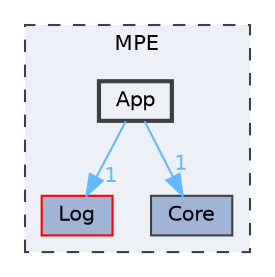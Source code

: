 digraph "D:/WORK/GIT/MPE/MPE/App"
{
 // LATEX_PDF_SIZE
  bgcolor="transparent";
  edge [fontname=Helvetica,fontsize=10,labelfontname=Helvetica,labelfontsize=10];
  node [fontname=Helvetica,fontsize=10,shape=box,height=0.2,width=0.4];
  compound=true
  subgraph clusterdir_24904f63f67ae42842264b29a76f3cd0 {
    graph [ bgcolor="#edf0f7", pencolor="grey25", label="MPE", fontname=Helvetica,fontsize=10 style="filled,dashed", URL="dir_24904f63f67ae42842264b29a76f3cd0.html",tooltip=""]
  dir_402211825dddc5c9cb20332fd6f2ac66 [label="Log", fillcolor="#a2b4d6", color="red", style="filled", URL="dir_402211825dddc5c9cb20332fd6f2ac66.html",tooltip=""];
  dir_7d9c9d0dbe12a6bfc2f9cee7a4bbec28 [label="Core", fillcolor="#a2b4d6", color="grey25", style="filled", URL="dir_7d9c9d0dbe12a6bfc2f9cee7a4bbec28.html",tooltip=""];
  dir_802eb855c644d7ea661300600b6d50d5 [label="App", fillcolor="#edf0f7", color="grey25", style="filled,bold", URL="dir_802eb855c644d7ea661300600b6d50d5.html",tooltip=""];
  }
  dir_802eb855c644d7ea661300600b6d50d5->dir_402211825dddc5c9cb20332fd6f2ac66 [headlabel="1", labeldistance=1.5 headhref="dir_000000_000003.html" href="dir_000000_000003.html" color="steelblue1" fontcolor="steelblue1"];
  dir_802eb855c644d7ea661300600b6d50d5->dir_7d9c9d0dbe12a6bfc2f9cee7a4bbec28 [headlabel="1", labeldistance=1.5 headhref="dir_000000_000001.html" href="dir_000000_000001.html" color="steelblue1" fontcolor="steelblue1"];
}
